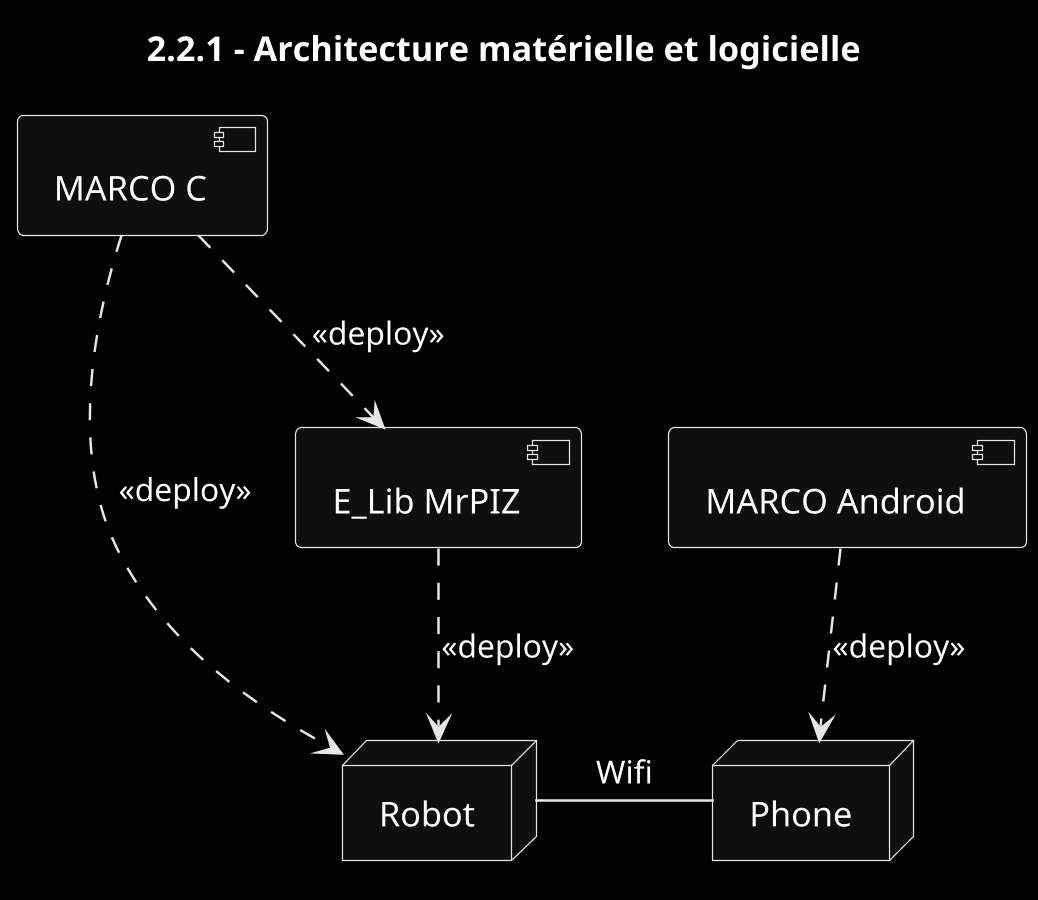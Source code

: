 @startuml
title 2.2.1 - Architecture matérielle et logicielle
skinparam shadowing false
skinparam monochrome reverse
scale 1280*900
node Robot
node Phone
Robot -r- Phone : Wifi
[MARCO C] ..> [E_Lib MrPIZ] : <<deploy>>
[MARCO C] ..> Robot : <<deploy>>
[E_Lib MrPIZ] ..> Robot : <<deploy>>
[MARCO Android] ..> Phone : <<deploy>>
@enduml
